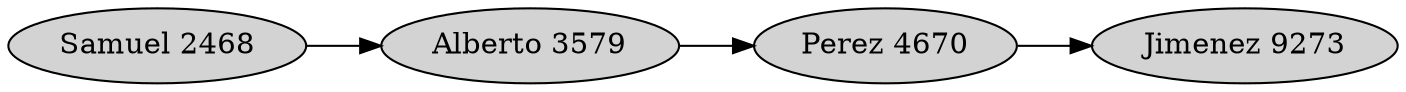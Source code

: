 digraph G{
 rankdir = LR"Node0"[label = "Samuel 2468" style = filled]
"Node0" -> "Node1""Node1"[label = "Alberto 3579" style = filled]
"Node1" -> "Node2""Node2"[label = "Perez 4670" style = filled]
"Node2" -> "Node3""Node3"[label = "Jimenez 9273" style = filled]
}